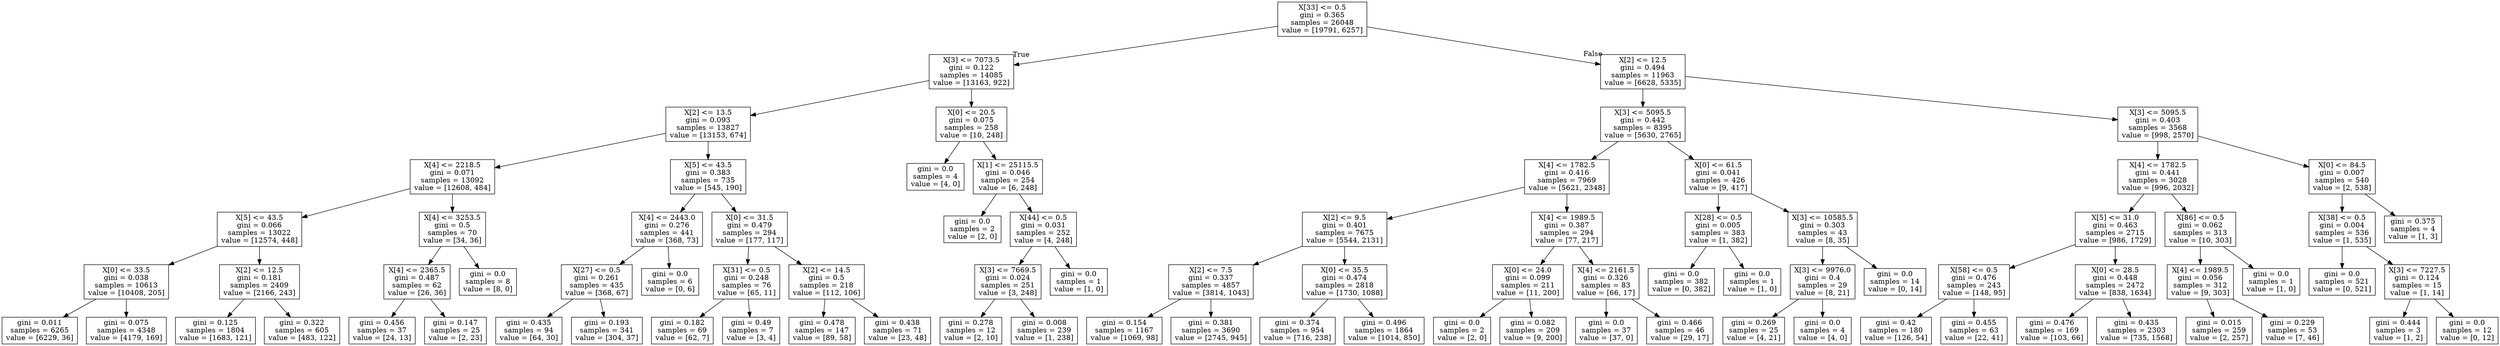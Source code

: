 digraph Tree {
node [shape=box] ;
0 [label="X[33] <= 0.5\ngini = 0.365\nsamples = 26048\nvalue = [19791, 6257]"] ;
1 [label="X[3] <= 7073.5\ngini = 0.122\nsamples = 14085\nvalue = [13163, 922]"] ;
0 -> 1 [labeldistance=2.5, labelangle=45, headlabel="True"] ;
2 [label="X[2] <= 13.5\ngini = 0.093\nsamples = 13827\nvalue = [13153, 674]"] ;
1 -> 2 ;
3 [label="X[4] <= 2218.5\ngini = 0.071\nsamples = 13092\nvalue = [12608, 484]"] ;
2 -> 3 ;
4 [label="X[5] <= 43.5\ngini = 0.066\nsamples = 13022\nvalue = [12574, 448]"] ;
3 -> 4 ;
5 [label="X[0] <= 33.5\ngini = 0.038\nsamples = 10613\nvalue = [10408, 205]"] ;
4 -> 5 ;
6 [label="gini = 0.011\nsamples = 6265\nvalue = [6229, 36]"] ;
5 -> 6 ;
7 [label="gini = 0.075\nsamples = 4348\nvalue = [4179, 169]"] ;
5 -> 7 ;
8 [label="X[2] <= 12.5\ngini = 0.181\nsamples = 2409\nvalue = [2166, 243]"] ;
4 -> 8 ;
9 [label="gini = 0.125\nsamples = 1804\nvalue = [1683, 121]"] ;
8 -> 9 ;
10 [label="gini = 0.322\nsamples = 605\nvalue = [483, 122]"] ;
8 -> 10 ;
11 [label="X[4] <= 3253.5\ngini = 0.5\nsamples = 70\nvalue = [34, 36]"] ;
3 -> 11 ;
12 [label="X[4] <= 2365.5\ngini = 0.487\nsamples = 62\nvalue = [26, 36]"] ;
11 -> 12 ;
13 [label="gini = 0.456\nsamples = 37\nvalue = [24, 13]"] ;
12 -> 13 ;
14 [label="gini = 0.147\nsamples = 25\nvalue = [2, 23]"] ;
12 -> 14 ;
15 [label="gini = 0.0\nsamples = 8\nvalue = [8, 0]"] ;
11 -> 15 ;
16 [label="X[5] <= 43.5\ngini = 0.383\nsamples = 735\nvalue = [545, 190]"] ;
2 -> 16 ;
17 [label="X[4] <= 2443.0\ngini = 0.276\nsamples = 441\nvalue = [368, 73]"] ;
16 -> 17 ;
18 [label="X[27] <= 0.5\ngini = 0.261\nsamples = 435\nvalue = [368, 67]"] ;
17 -> 18 ;
19 [label="gini = 0.435\nsamples = 94\nvalue = [64, 30]"] ;
18 -> 19 ;
20 [label="gini = 0.193\nsamples = 341\nvalue = [304, 37]"] ;
18 -> 20 ;
21 [label="gini = 0.0\nsamples = 6\nvalue = [0, 6]"] ;
17 -> 21 ;
22 [label="X[0] <= 31.5\ngini = 0.479\nsamples = 294\nvalue = [177, 117]"] ;
16 -> 22 ;
23 [label="X[31] <= 0.5\ngini = 0.248\nsamples = 76\nvalue = [65, 11]"] ;
22 -> 23 ;
24 [label="gini = 0.182\nsamples = 69\nvalue = [62, 7]"] ;
23 -> 24 ;
25 [label="gini = 0.49\nsamples = 7\nvalue = [3, 4]"] ;
23 -> 25 ;
26 [label="X[2] <= 14.5\ngini = 0.5\nsamples = 218\nvalue = [112, 106]"] ;
22 -> 26 ;
27 [label="gini = 0.478\nsamples = 147\nvalue = [89, 58]"] ;
26 -> 27 ;
28 [label="gini = 0.438\nsamples = 71\nvalue = [23, 48]"] ;
26 -> 28 ;
29 [label="X[0] <= 20.5\ngini = 0.075\nsamples = 258\nvalue = [10, 248]"] ;
1 -> 29 ;
30 [label="gini = 0.0\nsamples = 4\nvalue = [4, 0]"] ;
29 -> 30 ;
31 [label="X[1] <= 25115.5\ngini = 0.046\nsamples = 254\nvalue = [6, 248]"] ;
29 -> 31 ;
32 [label="gini = 0.0\nsamples = 2\nvalue = [2, 0]"] ;
31 -> 32 ;
33 [label="X[44] <= 0.5\ngini = 0.031\nsamples = 252\nvalue = [4, 248]"] ;
31 -> 33 ;
34 [label="X[3] <= 7669.5\ngini = 0.024\nsamples = 251\nvalue = [3, 248]"] ;
33 -> 34 ;
35 [label="gini = 0.278\nsamples = 12\nvalue = [2, 10]"] ;
34 -> 35 ;
36 [label="gini = 0.008\nsamples = 239\nvalue = [1, 238]"] ;
34 -> 36 ;
37 [label="gini = 0.0\nsamples = 1\nvalue = [1, 0]"] ;
33 -> 37 ;
38 [label="X[2] <= 12.5\ngini = 0.494\nsamples = 11963\nvalue = [6628, 5335]"] ;
0 -> 38 [labeldistance=2.5, labelangle=-45, headlabel="False"] ;
39 [label="X[3] <= 5095.5\ngini = 0.442\nsamples = 8395\nvalue = [5630, 2765]"] ;
38 -> 39 ;
40 [label="X[4] <= 1782.5\ngini = 0.416\nsamples = 7969\nvalue = [5621, 2348]"] ;
39 -> 40 ;
41 [label="X[2] <= 9.5\ngini = 0.401\nsamples = 7675\nvalue = [5544, 2131]"] ;
40 -> 41 ;
42 [label="X[2] <= 7.5\ngini = 0.337\nsamples = 4857\nvalue = [3814, 1043]"] ;
41 -> 42 ;
43 [label="gini = 0.154\nsamples = 1167\nvalue = [1069, 98]"] ;
42 -> 43 ;
44 [label="gini = 0.381\nsamples = 3690\nvalue = [2745, 945]"] ;
42 -> 44 ;
45 [label="X[0] <= 35.5\ngini = 0.474\nsamples = 2818\nvalue = [1730, 1088]"] ;
41 -> 45 ;
46 [label="gini = 0.374\nsamples = 954\nvalue = [716, 238]"] ;
45 -> 46 ;
47 [label="gini = 0.496\nsamples = 1864\nvalue = [1014, 850]"] ;
45 -> 47 ;
48 [label="X[4] <= 1989.5\ngini = 0.387\nsamples = 294\nvalue = [77, 217]"] ;
40 -> 48 ;
49 [label="X[0] <= 24.0\ngini = 0.099\nsamples = 211\nvalue = [11, 200]"] ;
48 -> 49 ;
50 [label="gini = 0.0\nsamples = 2\nvalue = [2, 0]"] ;
49 -> 50 ;
51 [label="gini = 0.082\nsamples = 209\nvalue = [9, 200]"] ;
49 -> 51 ;
52 [label="X[4] <= 2161.5\ngini = 0.326\nsamples = 83\nvalue = [66, 17]"] ;
48 -> 52 ;
53 [label="gini = 0.0\nsamples = 37\nvalue = [37, 0]"] ;
52 -> 53 ;
54 [label="gini = 0.466\nsamples = 46\nvalue = [29, 17]"] ;
52 -> 54 ;
55 [label="X[0] <= 61.5\ngini = 0.041\nsamples = 426\nvalue = [9, 417]"] ;
39 -> 55 ;
56 [label="X[28] <= 0.5\ngini = 0.005\nsamples = 383\nvalue = [1, 382]"] ;
55 -> 56 ;
57 [label="gini = 0.0\nsamples = 382\nvalue = [0, 382]"] ;
56 -> 57 ;
58 [label="gini = 0.0\nsamples = 1\nvalue = [1, 0]"] ;
56 -> 58 ;
59 [label="X[3] <= 10585.5\ngini = 0.303\nsamples = 43\nvalue = [8, 35]"] ;
55 -> 59 ;
60 [label="X[3] <= 9976.0\ngini = 0.4\nsamples = 29\nvalue = [8, 21]"] ;
59 -> 60 ;
61 [label="gini = 0.269\nsamples = 25\nvalue = [4, 21]"] ;
60 -> 61 ;
62 [label="gini = 0.0\nsamples = 4\nvalue = [4, 0]"] ;
60 -> 62 ;
63 [label="gini = 0.0\nsamples = 14\nvalue = [0, 14]"] ;
59 -> 63 ;
64 [label="X[3] <= 5095.5\ngini = 0.403\nsamples = 3568\nvalue = [998, 2570]"] ;
38 -> 64 ;
65 [label="X[4] <= 1782.5\ngini = 0.441\nsamples = 3028\nvalue = [996, 2032]"] ;
64 -> 65 ;
66 [label="X[5] <= 31.0\ngini = 0.463\nsamples = 2715\nvalue = [986, 1729]"] ;
65 -> 66 ;
67 [label="X[58] <= 0.5\ngini = 0.476\nsamples = 243\nvalue = [148, 95]"] ;
66 -> 67 ;
68 [label="gini = 0.42\nsamples = 180\nvalue = [126, 54]"] ;
67 -> 68 ;
69 [label="gini = 0.455\nsamples = 63\nvalue = [22, 41]"] ;
67 -> 69 ;
70 [label="X[0] <= 28.5\ngini = 0.448\nsamples = 2472\nvalue = [838, 1634]"] ;
66 -> 70 ;
71 [label="gini = 0.476\nsamples = 169\nvalue = [103, 66]"] ;
70 -> 71 ;
72 [label="gini = 0.435\nsamples = 2303\nvalue = [735, 1568]"] ;
70 -> 72 ;
73 [label="X[86] <= 0.5\ngini = 0.062\nsamples = 313\nvalue = [10, 303]"] ;
65 -> 73 ;
74 [label="X[4] <= 1989.5\ngini = 0.056\nsamples = 312\nvalue = [9, 303]"] ;
73 -> 74 ;
75 [label="gini = 0.015\nsamples = 259\nvalue = [2, 257]"] ;
74 -> 75 ;
76 [label="gini = 0.229\nsamples = 53\nvalue = [7, 46]"] ;
74 -> 76 ;
77 [label="gini = 0.0\nsamples = 1\nvalue = [1, 0]"] ;
73 -> 77 ;
78 [label="X[0] <= 84.5\ngini = 0.007\nsamples = 540\nvalue = [2, 538]"] ;
64 -> 78 ;
79 [label="X[38] <= 0.5\ngini = 0.004\nsamples = 536\nvalue = [1, 535]"] ;
78 -> 79 ;
80 [label="gini = 0.0\nsamples = 521\nvalue = [0, 521]"] ;
79 -> 80 ;
81 [label="X[3] <= 7227.5\ngini = 0.124\nsamples = 15\nvalue = [1, 14]"] ;
79 -> 81 ;
82 [label="gini = 0.444\nsamples = 3\nvalue = [1, 2]"] ;
81 -> 82 ;
83 [label="gini = 0.0\nsamples = 12\nvalue = [0, 12]"] ;
81 -> 83 ;
84 [label="gini = 0.375\nsamples = 4\nvalue = [1, 3]"] ;
78 -> 84 ;
}